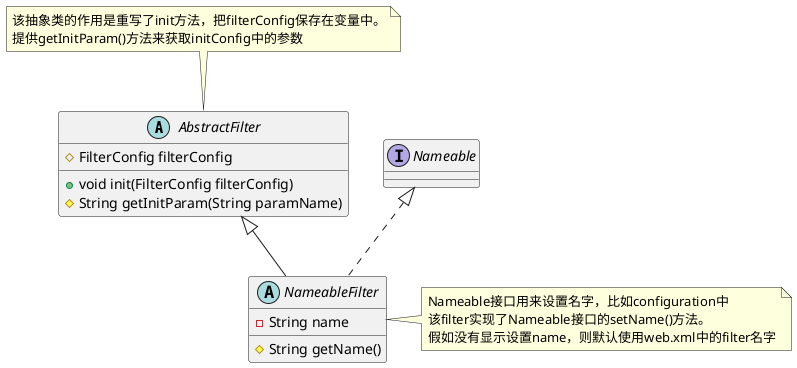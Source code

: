 @startuml
abstract class AbstractFilter {
#FilterConfig filterConfig
+void init(FilterConfig filterConfig)
#String getInitParam(String paramName)
}

interface Nameable

abstract class NameableFilter {
-String name
#String getName()
}

note top of AbstractFilter : 该抽象类的作用是重写了init方法，把filterConfig保存在变量中。\n提供getInitParam()方法来获取initConfig中的参数

note right of NameableFilter : Nameable接口用来设置名字，比如configuration中\n该filter实现了Nameable接口的setName()方法。\n假如没有显示设置name，则默认使用web.xml中的filter名字

AbstractFilter <|-- NameableFilter
Nameable <|.. NameableFilter
@enduml